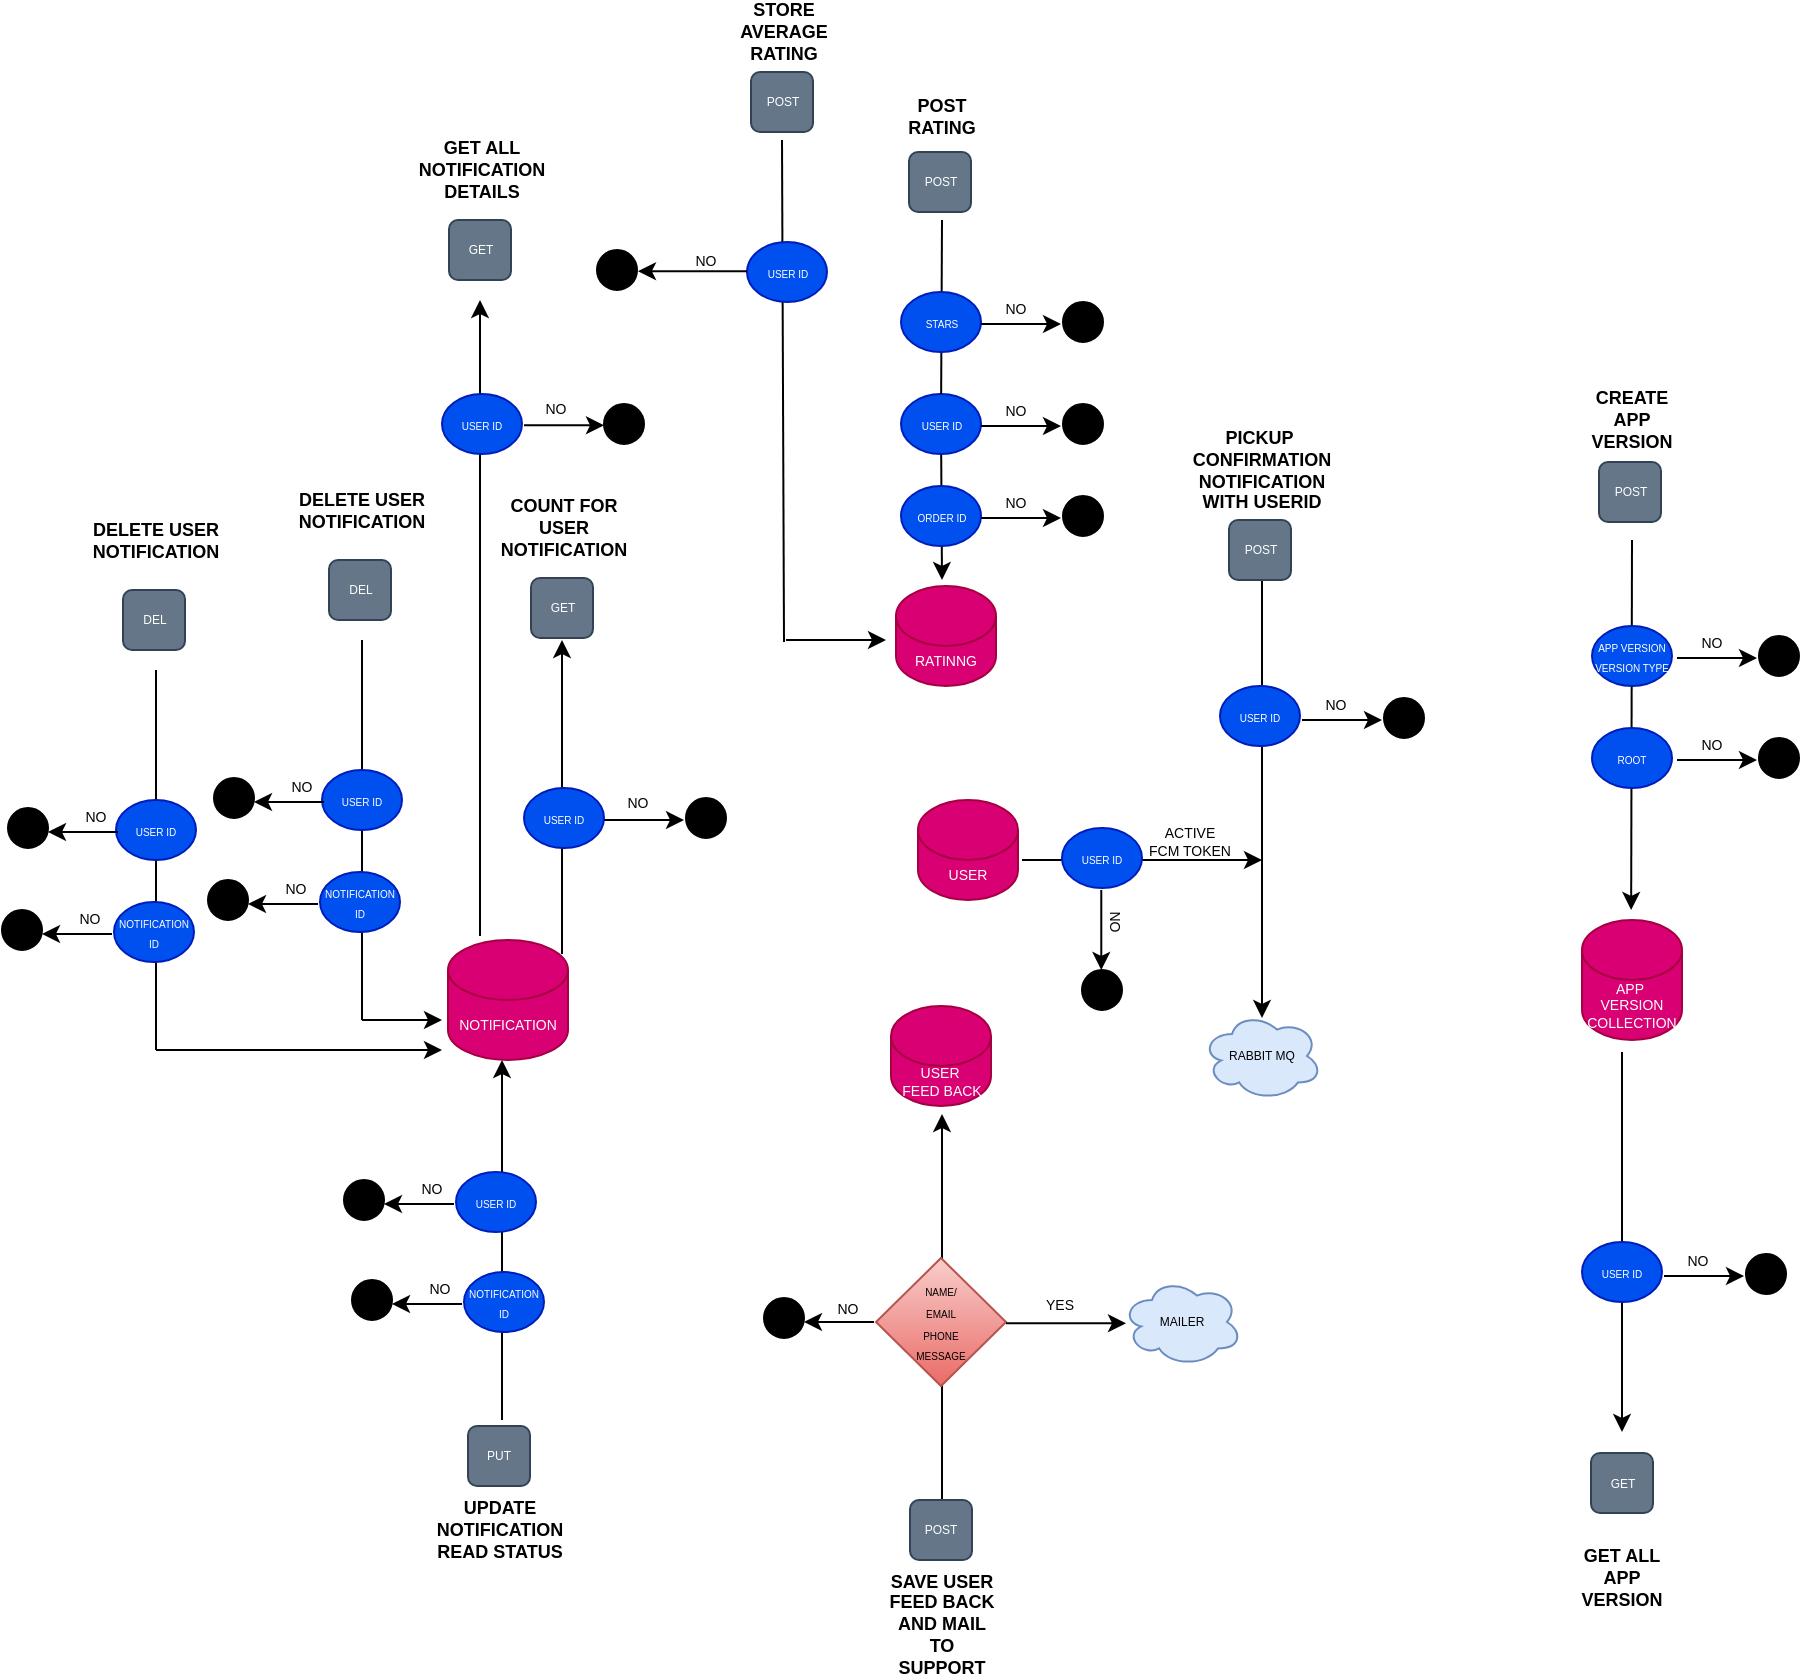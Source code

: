 <mxfile version="20.5.1" type="github">
  <diagram id="AnSbP7lbTi8cwMc7m_we" name="Page-1">
    <mxGraphModel dx="983" dy="683" grid="1" gridSize="10" guides="1" tooltips="1" connect="1" arrows="1" fold="1" page="1" pageScale="1" pageWidth="200000" pageHeight="200000" math="0" shadow="0">
      <root>
        <mxCell id="0" />
        <mxCell id="1" parent="0" />
        <mxCell id="15AYqAVxinwd7Ld809hT-38" value="" style="endArrow=none;html=1;rounded=0;fontFamily=Helvetica;fontSize=9;fontColor=#000000;" edge="1" parent="1">
          <mxGeometry width="50" height="50" relative="1" as="geometry">
            <mxPoint x="7390" y="18760" as="sourcePoint" />
            <mxPoint x="7390" y="18570" as="targetPoint" />
          </mxGeometry>
        </mxCell>
        <mxCell id="15AYqAVxinwd7Ld809hT-2" value="" style="endArrow=classic;html=1;rounded=0;fontSize=8;entryX=0.85;entryY=0;entryDx=0;entryDy=0;entryPerimeter=0;" edge="1" parent="1">
          <mxGeometry width="50" height="50" relative="1" as="geometry">
            <mxPoint x="7840" y="18540" as="sourcePoint" />
            <mxPoint x="7840" y="18759" as="targetPoint" />
          </mxGeometry>
        </mxCell>
        <mxCell id="15AYqAVxinwd7Ld809hT-3" value="&lt;font style=&quot;font-size: 5px;&quot;&gt;USER ID&lt;/font&gt;" style="ellipse;whiteSpace=wrap;html=1;fontSize=8;fillColor=#0050ef;fontColor=#ffffff;strokeColor=#001DBC;" vertex="1" parent="1">
          <mxGeometry x="7819" y="18593" width="40" height="30" as="geometry" />
        </mxCell>
        <mxCell id="15AYqAVxinwd7Ld809hT-4" value="" style="endArrow=classic;html=1;rounded=0;fontSize=5;" edge="1" parent="1">
          <mxGeometry width="50" height="50" relative="1" as="geometry">
            <mxPoint x="7860" y="18610" as="sourcePoint" />
            <mxPoint x="7900" y="18610" as="targetPoint" />
          </mxGeometry>
        </mxCell>
        <mxCell id="15AYqAVxinwd7Ld809hT-5" value="" style="ellipse;whiteSpace=wrap;html=1;aspect=fixed;fontSize=5;fillColor=#000000;" vertex="1" parent="1">
          <mxGeometry x="7901" y="18599" width="20" height="20" as="geometry" />
        </mxCell>
        <mxCell id="15AYqAVxinwd7Ld809hT-6" value="&lt;font style=&quot;font-size: 7px;&quot;&gt;NO&lt;/font&gt;" style="text;html=1;strokeColor=none;fillColor=none;align=center;verticalAlign=middle;whiteSpace=wrap;rounded=0;fontSize=5;" vertex="1" parent="1">
          <mxGeometry x="7847" y="18588" width="60" height="30" as="geometry" />
        </mxCell>
        <mxCell id="15AYqAVxinwd7Ld809hT-7" value="USER" style="shape=cylinder3;whiteSpace=wrap;html=1;boundedLbl=1;backgroundOutline=1;size=15;fontSize=7;fillColor=#d80073;fontColor=#ffffff;strokeColor=#A50040;" vertex="1" parent="1">
          <mxGeometry x="7668" y="18650" width="50" height="50" as="geometry" />
        </mxCell>
        <mxCell id="15AYqAVxinwd7Ld809hT-8" value="" style="endArrow=classic;html=1;rounded=0;fontSize=7;" edge="1" parent="1">
          <mxGeometry width="50" height="50" relative="1" as="geometry">
            <mxPoint x="7720" y="18680" as="sourcePoint" />
            <mxPoint x="7840" y="18680" as="targetPoint" />
          </mxGeometry>
        </mxCell>
        <mxCell id="15AYqAVxinwd7Ld809hT-9" value="" style="ellipse;whiteSpace=wrap;html=1;aspect=fixed;fontSize=5;fillColor=#000000;" vertex="1" parent="1">
          <mxGeometry x="7750" y="18735" width="20" height="20" as="geometry" />
        </mxCell>
        <mxCell id="15AYqAVxinwd7Ld809hT-11" value="&lt;font style=&quot;font-size: 5px;&quot;&gt;USER ID&lt;/font&gt;" style="ellipse;whiteSpace=wrap;html=1;fontSize=8;fillColor=#0050ef;fontColor=#ffffff;strokeColor=#001DBC;" vertex="1" parent="1">
          <mxGeometry x="7740" y="18664" width="40" height="30" as="geometry" />
        </mxCell>
        <mxCell id="15AYqAVxinwd7Ld809hT-12" value="" style="endArrow=classic;html=1;rounded=0;fontSize=7;" edge="1" parent="1">
          <mxGeometry width="50" height="50" relative="1" as="geometry">
            <mxPoint x="7759.64" y="18695" as="sourcePoint" />
            <mxPoint x="7759.64" y="18735" as="targetPoint" />
          </mxGeometry>
        </mxCell>
        <mxCell id="15AYqAVxinwd7Ld809hT-13" value="&lt;font style=&quot;font-size: 7px;&quot;&gt;ACTIVE&lt;br&gt;FCM TOKEN&lt;br&gt;&lt;/font&gt;" style="text;html=1;strokeColor=none;fillColor=none;align=center;verticalAlign=middle;whiteSpace=wrap;rounded=0;fontSize=5;" vertex="1" parent="1">
          <mxGeometry x="7774" y="18656" width="60" height="30" as="geometry" />
        </mxCell>
        <mxCell id="15AYqAVxinwd7Ld809hT-14" value="&lt;font style=&quot;font-size: 7px;&quot;&gt;NO&lt;/font&gt;" style="text;html=1;strokeColor=none;fillColor=none;align=center;verticalAlign=middle;whiteSpace=wrap;rounded=0;fontSize=5;rotation=90;" vertex="1" parent="1">
          <mxGeometry x="7736" y="18696" width="60" height="30" as="geometry" />
        </mxCell>
        <mxCell id="15AYqAVxinwd7Ld809hT-15" value="&lt;font style=&quot;font-size: 6px;&quot;&gt;RABBIT MQ&lt;/font&gt;" style="ellipse;shape=cloud;whiteSpace=wrap;html=1;fontSize=7;fillColor=#dae8fc;strokeColor=#6c8ebf;" vertex="1" parent="1">
          <mxGeometry x="7810" y="18756" width="60" height="44" as="geometry" />
        </mxCell>
        <mxCell id="15AYqAVxinwd7Ld809hT-16" value="POST" style="rounded=1;whiteSpace=wrap;html=1;fontSize=6;fillColor=#647687;fontColor=#ffffff;strokeColor=#314354;" vertex="1" parent="1">
          <mxGeometry x="7823.5" y="18510" width="31" height="30" as="geometry" />
        </mxCell>
        <mxCell id="15AYqAVxinwd7Ld809hT-18" value="&lt;b style=&quot;font-size: 9px;&quot;&gt;&lt;font style=&quot;font-size: 9px;&quot; face=&quot;Helvetica&quot;&gt;PICKUP&amp;nbsp; CONFIRMATION&lt;br&gt;NOTIFICATION&lt;br&gt;WITH USERID&lt;br&gt;&lt;/font&gt;&lt;/b&gt;" style="text;html=1;strokeColor=none;fillColor=none;align=center;verticalAlign=middle;whiteSpace=wrap;rounded=0;labelBackgroundColor=none;fontFamily=Times New Roman;fontSize=8;fontColor=#000000;" vertex="1" parent="1">
          <mxGeometry x="7810" y="18470" width="60" height="30" as="geometry" />
        </mxCell>
        <mxCell id="15AYqAVxinwd7Ld809hT-19" value="NOTIFICATION" style="shape=cylinder3;whiteSpace=wrap;html=1;boundedLbl=1;backgroundOutline=1;size=15;fontSize=7;fillColor=#d80073;fontColor=#ffffff;strokeColor=#A50040;" vertex="1" parent="1">
          <mxGeometry x="7433" y="18720" width="60" height="60" as="geometry" />
        </mxCell>
        <mxCell id="15AYqAVxinwd7Ld809hT-20" value="" style="endArrow=classic;html=1;rounded=0;fontFamily=Helvetica;fontSize=9;fontColor=#000000;" edge="1" parent="1">
          <mxGeometry width="50" height="50" relative="1" as="geometry">
            <mxPoint x="7490" y="18727" as="sourcePoint" />
            <mxPoint x="7490" y="18570" as="targetPoint" />
          </mxGeometry>
        </mxCell>
        <mxCell id="15AYqAVxinwd7Ld809hT-21" value="&lt;font style=&quot;font-size: 5px;&quot;&gt;USER ID&lt;/font&gt;" style="ellipse;whiteSpace=wrap;html=1;fontSize=8;fillColor=#0050ef;fontColor=#ffffff;strokeColor=#001DBC;" vertex="1" parent="1">
          <mxGeometry x="7471" y="18644" width="40" height="30" as="geometry" />
        </mxCell>
        <mxCell id="15AYqAVxinwd7Ld809hT-22" value="" style="endArrow=classic;html=1;rounded=0;fontSize=5;" edge="1" parent="1">
          <mxGeometry width="50" height="50" relative="1" as="geometry">
            <mxPoint x="7511" y="18660" as="sourcePoint" />
            <mxPoint x="7551" y="18660" as="targetPoint" />
          </mxGeometry>
        </mxCell>
        <mxCell id="15AYqAVxinwd7Ld809hT-23" value="" style="ellipse;whiteSpace=wrap;html=1;aspect=fixed;fontSize=5;fillColor=#000000;" vertex="1" parent="1">
          <mxGeometry x="7552" y="18649" width="20" height="20" as="geometry" />
        </mxCell>
        <mxCell id="15AYqAVxinwd7Ld809hT-24" value="&lt;font style=&quot;font-size: 7px;&quot;&gt;NO&lt;/font&gt;" style="text;html=1;strokeColor=none;fillColor=none;align=center;verticalAlign=middle;whiteSpace=wrap;rounded=0;fontSize=5;" vertex="1" parent="1">
          <mxGeometry x="7498" y="18637" width="60" height="30" as="geometry" />
        </mxCell>
        <mxCell id="15AYqAVxinwd7Ld809hT-25" value="GET" style="rounded=1;whiteSpace=wrap;html=1;fontSize=6;fillColor=#647687;fontColor=#ffffff;strokeColor=#314354;" vertex="1" parent="1">
          <mxGeometry x="7474.5" y="18539" width="31" height="30" as="geometry" />
        </mxCell>
        <mxCell id="15AYqAVxinwd7Ld809hT-26" value="&lt;b style=&quot;font-size: 9px;&quot;&gt;&lt;font style=&quot;font-size: 9px;&quot; face=&quot;Helvetica&quot;&gt;COUNT FOR USER NOTIFICATION&lt;br&gt;&lt;/font&gt;&lt;/b&gt;" style="text;html=1;strokeColor=none;fillColor=none;align=center;verticalAlign=middle;whiteSpace=wrap;rounded=0;labelBackgroundColor=none;fontFamily=Times New Roman;fontSize=8;fontColor=#000000;" vertex="1" parent="1">
          <mxGeometry x="7461" y="18499" width="60" height="30" as="geometry" />
        </mxCell>
        <mxCell id="15AYqAVxinwd7Ld809hT-29" value="&lt;font style=&quot;font-size: 5px;&quot;&gt;USER ID&lt;/font&gt;" style="ellipse;whiteSpace=wrap;html=1;fontSize=8;fillColor=#0050ef;fontColor=#ffffff;strokeColor=#001DBC;" vertex="1" parent="1">
          <mxGeometry x="7370" y="18635" width="40" height="30" as="geometry" />
        </mxCell>
        <mxCell id="15AYqAVxinwd7Ld809hT-31" value="" style="ellipse;whiteSpace=wrap;html=1;aspect=fixed;fontSize=5;fillColor=#000000;" vertex="1" parent="1">
          <mxGeometry x="7316" y="18639" width="20" height="20" as="geometry" />
        </mxCell>
        <mxCell id="15AYqAVxinwd7Ld809hT-32" value="&lt;font style=&quot;font-size: 7px;&quot;&gt;NO&lt;/font&gt;" style="text;html=1;strokeColor=none;fillColor=none;align=center;verticalAlign=middle;whiteSpace=wrap;rounded=0;fontSize=5;" vertex="1" parent="1">
          <mxGeometry x="7330" y="18629" width="60" height="30" as="geometry" />
        </mxCell>
        <mxCell id="15AYqAVxinwd7Ld809hT-33" value="DEL" style="rounded=1;whiteSpace=wrap;html=1;fontSize=6;fillColor=#647687;fontColor=#ffffff;strokeColor=#314354;" vertex="1" parent="1">
          <mxGeometry x="7373.5" y="18530" width="31" height="30" as="geometry" />
        </mxCell>
        <mxCell id="15AYqAVxinwd7Ld809hT-34" value="&lt;b style=&quot;font-size: 9px;&quot;&gt;&lt;font style=&quot;font-size: 9px;&quot; face=&quot;Helvetica&quot;&gt;DELETE USER NOTIFICATION&lt;br&gt;&lt;/font&gt;&lt;/b&gt;" style="text;html=1;strokeColor=none;fillColor=none;align=center;verticalAlign=middle;whiteSpace=wrap;rounded=0;labelBackgroundColor=none;fontFamily=Times New Roman;fontSize=8;fontColor=#000000;" vertex="1" parent="1">
          <mxGeometry x="7360" y="18490" width="60" height="30" as="geometry" />
        </mxCell>
        <mxCell id="15AYqAVxinwd7Ld809hT-36" value="" style="endArrow=classic;html=1;rounded=0;fontFamily=Helvetica;fontSize=9;fontColor=#000000;" edge="1" parent="1">
          <mxGeometry width="50" height="50" relative="1" as="geometry">
            <mxPoint x="7390" y="18760" as="sourcePoint" />
            <mxPoint x="7430" y="18760" as="targetPoint" />
          </mxGeometry>
        </mxCell>
        <mxCell id="15AYqAVxinwd7Ld809hT-37" value="" style="endArrow=classic;html=1;rounded=0;fontFamily=Helvetica;fontSize=9;fontColor=#000000;" edge="1" parent="1">
          <mxGeometry width="50" height="50" relative="1" as="geometry">
            <mxPoint x="7371" y="18651" as="sourcePoint" />
            <mxPoint x="7336" y="18651" as="targetPoint" />
          </mxGeometry>
        </mxCell>
        <mxCell id="15AYqAVxinwd7Ld809hT-39" value="&lt;font style=&quot;font-size: 5px;&quot;&gt;NOTIFICATION ID&lt;/font&gt;" style="ellipse;whiteSpace=wrap;html=1;fontSize=8;fillColor=#0050ef;fontColor=#ffffff;strokeColor=#001DBC;" vertex="1" parent="1">
          <mxGeometry x="7369" y="18686" width="40" height="30" as="geometry" />
        </mxCell>
        <mxCell id="15AYqAVxinwd7Ld809hT-40" value="" style="ellipse;whiteSpace=wrap;html=1;aspect=fixed;fontSize=5;fillColor=#000000;" vertex="1" parent="1">
          <mxGeometry x="7313" y="18690" width="20" height="20" as="geometry" />
        </mxCell>
        <mxCell id="15AYqAVxinwd7Ld809hT-41" value="&lt;font style=&quot;font-size: 7px;&quot;&gt;NO&lt;/font&gt;" style="text;html=1;strokeColor=none;fillColor=none;align=center;verticalAlign=middle;whiteSpace=wrap;rounded=0;fontSize=5;" vertex="1" parent="1">
          <mxGeometry x="7327" y="18680" width="60" height="30" as="geometry" />
        </mxCell>
        <mxCell id="15AYqAVxinwd7Ld809hT-42" value="" style="endArrow=classic;html=1;rounded=0;fontFamily=Helvetica;fontSize=9;fontColor=#000000;" edge="1" parent="1">
          <mxGeometry width="50" height="50" relative="1" as="geometry">
            <mxPoint x="7368" y="18702" as="sourcePoint" />
            <mxPoint x="7333" y="18702" as="targetPoint" />
          </mxGeometry>
        </mxCell>
        <mxCell id="15AYqAVxinwd7Ld809hT-43" value="" style="endArrow=classic;html=1;rounded=0;fontFamily=Helvetica;fontSize=9;fontColor=#000000;" edge="1" parent="1">
          <mxGeometry width="50" height="50" relative="1" as="geometry">
            <mxPoint x="7449" y="18718" as="sourcePoint" />
            <mxPoint x="7449" y="18400" as="targetPoint" />
          </mxGeometry>
        </mxCell>
        <mxCell id="15AYqAVxinwd7Ld809hT-44" value="&lt;font style=&quot;font-size: 5px;&quot;&gt;USER ID&lt;/font&gt;" style="ellipse;whiteSpace=wrap;html=1;fontSize=8;fillColor=#0050ef;fontColor=#ffffff;strokeColor=#001DBC;" vertex="1" parent="1">
          <mxGeometry x="7430" y="18447" width="40" height="30" as="geometry" />
        </mxCell>
        <mxCell id="15AYqAVxinwd7Ld809hT-45" value="" style="endArrow=classic;html=1;rounded=0;fontSize=5;" edge="1" parent="1">
          <mxGeometry width="50" height="50" relative="1" as="geometry">
            <mxPoint x="7471" y="18462.64" as="sourcePoint" />
            <mxPoint x="7511" y="18462.64" as="targetPoint" />
          </mxGeometry>
        </mxCell>
        <mxCell id="15AYqAVxinwd7Ld809hT-46" value="" style="ellipse;whiteSpace=wrap;html=1;aspect=fixed;fontSize=5;fillColor=#000000;" vertex="1" parent="1">
          <mxGeometry x="7511" y="18452" width="20" height="20" as="geometry" />
        </mxCell>
        <mxCell id="15AYqAVxinwd7Ld809hT-47" value="&lt;font style=&quot;font-size: 7px;&quot;&gt;NO&lt;/font&gt;" style="text;html=1;strokeColor=none;fillColor=none;align=center;verticalAlign=middle;whiteSpace=wrap;rounded=0;fontSize=5;" vertex="1" parent="1">
          <mxGeometry x="7457" y="18440" width="60" height="30" as="geometry" />
        </mxCell>
        <mxCell id="15AYqAVxinwd7Ld809hT-48" value="GET" style="rounded=1;whiteSpace=wrap;html=1;fontSize=6;fillColor=#647687;fontColor=#ffffff;strokeColor=#314354;" vertex="1" parent="1">
          <mxGeometry x="7433.5" y="18360" width="31" height="30" as="geometry" />
        </mxCell>
        <mxCell id="15AYqAVxinwd7Ld809hT-49" value="&lt;b style=&quot;font-size: 9px;&quot;&gt;&lt;font style=&quot;font-size: 9px;&quot; face=&quot;Helvetica&quot;&gt;GET ALL NOTIFICATION DETAILS&lt;br&gt;&lt;/font&gt;&lt;/b&gt;" style="text;html=1;strokeColor=none;fillColor=none;align=center;verticalAlign=middle;whiteSpace=wrap;rounded=0;labelBackgroundColor=none;fontFamily=Times New Roman;fontSize=8;fontColor=#000000;" vertex="1" parent="1">
          <mxGeometry x="7420" y="18320" width="60" height="30" as="geometry" />
        </mxCell>
        <mxCell id="15AYqAVxinwd7Ld809hT-51" value="" style="endArrow=none;html=1;rounded=0;fontFamily=Helvetica;fontSize=9;fontColor=#000000;" edge="1" parent="1">
          <mxGeometry width="50" height="50" relative="1" as="geometry">
            <mxPoint x="7287" y="18775" as="sourcePoint" />
            <mxPoint x="7287" y="18585" as="targetPoint" />
          </mxGeometry>
        </mxCell>
        <mxCell id="15AYqAVxinwd7Ld809hT-52" value="&lt;font style=&quot;font-size: 5px;&quot;&gt;USER ID&lt;/font&gt;" style="ellipse;whiteSpace=wrap;html=1;fontSize=8;fillColor=#0050ef;fontColor=#ffffff;strokeColor=#001DBC;" vertex="1" parent="1">
          <mxGeometry x="7267" y="18650" width="40" height="30" as="geometry" />
        </mxCell>
        <mxCell id="15AYqAVxinwd7Ld809hT-53" value="" style="ellipse;whiteSpace=wrap;html=1;aspect=fixed;fontSize=5;fillColor=#000000;" vertex="1" parent="1">
          <mxGeometry x="7213" y="18654" width="20" height="20" as="geometry" />
        </mxCell>
        <mxCell id="15AYqAVxinwd7Ld809hT-54" value="&lt;font style=&quot;font-size: 7px;&quot;&gt;NO&lt;/font&gt;" style="text;html=1;strokeColor=none;fillColor=none;align=center;verticalAlign=middle;whiteSpace=wrap;rounded=0;fontSize=5;" vertex="1" parent="1">
          <mxGeometry x="7227" y="18644" width="60" height="30" as="geometry" />
        </mxCell>
        <mxCell id="15AYqAVxinwd7Ld809hT-55" value="DEL" style="rounded=1;whiteSpace=wrap;html=1;fontSize=6;fillColor=#647687;fontColor=#ffffff;strokeColor=#314354;" vertex="1" parent="1">
          <mxGeometry x="7270.5" y="18545" width="31" height="30" as="geometry" />
        </mxCell>
        <mxCell id="15AYqAVxinwd7Ld809hT-56" value="&lt;b style=&quot;font-size: 9px;&quot;&gt;&lt;font style=&quot;font-size: 9px;&quot; face=&quot;Helvetica&quot;&gt;DELETE USER NOTIFICATION&lt;br&gt;&lt;/font&gt;&lt;/b&gt;" style="text;html=1;strokeColor=none;fillColor=none;align=center;verticalAlign=middle;whiteSpace=wrap;rounded=0;labelBackgroundColor=none;fontFamily=Times New Roman;fontSize=8;fontColor=#000000;" vertex="1" parent="1">
          <mxGeometry x="7257" y="18505" width="60" height="30" as="geometry" />
        </mxCell>
        <mxCell id="15AYqAVxinwd7Ld809hT-57" value="" style="endArrow=classic;html=1;rounded=0;fontFamily=Helvetica;fontSize=9;fontColor=#000000;" edge="1" parent="1">
          <mxGeometry width="50" height="50" relative="1" as="geometry">
            <mxPoint x="7287" y="18775" as="sourcePoint" />
            <mxPoint x="7430" y="18775" as="targetPoint" />
          </mxGeometry>
        </mxCell>
        <mxCell id="15AYqAVxinwd7Ld809hT-58" value="" style="endArrow=classic;html=1;rounded=0;fontFamily=Helvetica;fontSize=9;fontColor=#000000;" edge="1" parent="1">
          <mxGeometry width="50" height="50" relative="1" as="geometry">
            <mxPoint x="7268" y="18666" as="sourcePoint" />
            <mxPoint x="7233" y="18666" as="targetPoint" />
          </mxGeometry>
        </mxCell>
        <mxCell id="15AYqAVxinwd7Ld809hT-59" value="&lt;font style=&quot;font-size: 5px;&quot;&gt;NOTIFICATION ID&lt;/font&gt;" style="ellipse;whiteSpace=wrap;html=1;fontSize=8;fillColor=#0050ef;fontColor=#ffffff;strokeColor=#001DBC;" vertex="1" parent="1">
          <mxGeometry x="7266" y="18701" width="40" height="30" as="geometry" />
        </mxCell>
        <mxCell id="15AYqAVxinwd7Ld809hT-60" value="" style="ellipse;whiteSpace=wrap;html=1;aspect=fixed;fontSize=5;fillColor=#000000;" vertex="1" parent="1">
          <mxGeometry x="7210" y="18705" width="20" height="20" as="geometry" />
        </mxCell>
        <mxCell id="15AYqAVxinwd7Ld809hT-61" value="&lt;font style=&quot;font-size: 7px;&quot;&gt;NO&lt;/font&gt;" style="text;html=1;strokeColor=none;fillColor=none;align=center;verticalAlign=middle;whiteSpace=wrap;rounded=0;fontSize=5;" vertex="1" parent="1">
          <mxGeometry x="7224" y="18695" width="60" height="30" as="geometry" />
        </mxCell>
        <mxCell id="15AYqAVxinwd7Ld809hT-62" value="" style="endArrow=classic;html=1;rounded=0;fontFamily=Helvetica;fontSize=9;fontColor=#000000;" edge="1" parent="1">
          <mxGeometry width="50" height="50" relative="1" as="geometry">
            <mxPoint x="7265.0" y="18717" as="sourcePoint" />
            <mxPoint x="7230.0" y="18717" as="targetPoint" />
          </mxGeometry>
        </mxCell>
        <mxCell id="15AYqAVxinwd7Ld809hT-63" value="" style="endArrow=classic;html=1;rounded=0;fontFamily=Helvetica;fontSize=9;fontColor=#000000;" edge="1" parent="1">
          <mxGeometry width="50" height="50" relative="1" as="geometry">
            <mxPoint x="7460" y="18960" as="sourcePoint" />
            <mxPoint x="7460" y="18780" as="targetPoint" />
          </mxGeometry>
        </mxCell>
        <mxCell id="15AYqAVxinwd7Ld809hT-64" value="PUT" style="rounded=1;whiteSpace=wrap;html=1;fontSize=6;fillColor=#647687;fontColor=#ffffff;strokeColor=#314354;" vertex="1" parent="1">
          <mxGeometry x="7443" y="18963" width="31" height="30" as="geometry" />
        </mxCell>
        <mxCell id="15AYqAVxinwd7Ld809hT-65" value="&lt;b style=&quot;font-size: 9px;&quot;&gt;&lt;font style=&quot;font-size: 9px;&quot; face=&quot;Helvetica&quot;&gt;UPDATE NOTIFICATION READ STATUS&lt;br&gt;&lt;/font&gt;&lt;/b&gt;" style="text;html=1;strokeColor=none;fillColor=none;align=center;verticalAlign=middle;whiteSpace=wrap;rounded=0;labelBackgroundColor=none;fontFamily=Times New Roman;fontSize=8;fontColor=#000000;" vertex="1" parent="1">
          <mxGeometry x="7428.5" y="19000" width="60" height="30" as="geometry" />
        </mxCell>
        <mxCell id="15AYqAVxinwd7Ld809hT-67" value="&lt;font style=&quot;font-size: 5px;&quot;&gt;NOTIFICATION ID&lt;/font&gt;" style="ellipse;whiteSpace=wrap;html=1;fontSize=8;fillColor=#0050ef;fontColor=#ffffff;strokeColor=#001DBC;" vertex="1" parent="1">
          <mxGeometry x="7441" y="18886" width="40" height="30" as="geometry" />
        </mxCell>
        <mxCell id="15AYqAVxinwd7Ld809hT-68" value="" style="ellipse;whiteSpace=wrap;html=1;aspect=fixed;fontSize=5;fillColor=#000000;" vertex="1" parent="1">
          <mxGeometry x="7385" y="18890" width="20" height="20" as="geometry" />
        </mxCell>
        <mxCell id="15AYqAVxinwd7Ld809hT-69" value="&lt;font style=&quot;font-size: 7px;&quot;&gt;NO&lt;/font&gt;" style="text;html=1;strokeColor=none;fillColor=none;align=center;verticalAlign=middle;whiteSpace=wrap;rounded=0;fontSize=5;" vertex="1" parent="1">
          <mxGeometry x="7399" y="18880" width="60" height="30" as="geometry" />
        </mxCell>
        <mxCell id="15AYqAVxinwd7Ld809hT-70" value="" style="endArrow=classic;html=1;rounded=0;fontFamily=Helvetica;fontSize=9;fontColor=#000000;" edge="1" parent="1">
          <mxGeometry width="50" height="50" relative="1" as="geometry">
            <mxPoint x="7440.0" y="18902" as="sourcePoint" />
            <mxPoint x="7405.0" y="18902" as="targetPoint" />
          </mxGeometry>
        </mxCell>
        <mxCell id="15AYqAVxinwd7Ld809hT-71" value="&lt;font style=&quot;font-size: 5px;&quot;&gt;USER ID&lt;/font&gt;" style="ellipse;whiteSpace=wrap;html=1;fontSize=8;fillColor=#0050ef;fontColor=#ffffff;strokeColor=#001DBC;" vertex="1" parent="1">
          <mxGeometry x="7437" y="18836" width="40" height="30" as="geometry" />
        </mxCell>
        <mxCell id="15AYqAVxinwd7Ld809hT-72" value="" style="ellipse;whiteSpace=wrap;html=1;aspect=fixed;fontSize=5;fillColor=#000000;" vertex="1" parent="1">
          <mxGeometry x="7381" y="18840" width="20" height="20" as="geometry" />
        </mxCell>
        <mxCell id="15AYqAVxinwd7Ld809hT-73" value="&lt;font style=&quot;font-size: 7px;&quot;&gt;NO&lt;/font&gt;" style="text;html=1;strokeColor=none;fillColor=none;align=center;verticalAlign=middle;whiteSpace=wrap;rounded=0;fontSize=5;" vertex="1" parent="1">
          <mxGeometry x="7395" y="18830" width="60" height="30" as="geometry" />
        </mxCell>
        <mxCell id="15AYqAVxinwd7Ld809hT-74" value="" style="endArrow=classic;html=1;rounded=0;fontFamily=Helvetica;fontSize=9;fontColor=#000000;" edge="1" parent="1">
          <mxGeometry width="50" height="50" relative="1" as="geometry">
            <mxPoint x="7436.0" y="18852" as="sourcePoint" />
            <mxPoint x="7401.0" y="18852" as="targetPoint" />
          </mxGeometry>
        </mxCell>
        <mxCell id="15AYqAVxinwd7Ld809hT-75" value="" style="endArrow=classic;html=1;rounded=0;fontFamily=Helvetica;fontSize=9;fontColor=#000000;" edge="1" parent="1">
          <mxGeometry width="50" height="50" relative="1" as="geometry">
            <mxPoint x="7680" y="19000" as="sourcePoint" />
            <mxPoint x="7680" y="18807" as="targetPoint" />
          </mxGeometry>
        </mxCell>
        <mxCell id="15AYqAVxinwd7Ld809hT-78" value="&lt;font style=&quot;font-size: 5px;&quot;&gt;NAME/&lt;br&gt;EMAIL&lt;br&gt;PHONE&lt;br&gt;MESSAGE&lt;br&gt;&lt;/font&gt;" style="rhombus;whiteSpace=wrap;html=1;labelBackgroundColor=none;fontFamily=Helvetica;fontSize=9;fillColor=#f8cecc;gradientColor=#ea6b66;strokeColor=#b85450;" vertex="1" parent="1">
          <mxGeometry x="7647" y="18879" width="65" height="64" as="geometry" />
        </mxCell>
        <mxCell id="15AYqAVxinwd7Ld809hT-80" value="" style="endArrow=classic;html=1;rounded=0;fontFamily=Helvetica;fontSize=5;fontColor=#000000;" edge="1" parent="1">
          <mxGeometry width="50" height="50" relative="1" as="geometry">
            <mxPoint x="7712" y="18911.64" as="sourcePoint" />
            <mxPoint x="7772" y="18911.64" as="targetPoint" />
          </mxGeometry>
        </mxCell>
        <mxCell id="15AYqAVxinwd7Ld809hT-83" value="&lt;font style=&quot;font-size: 6px;&quot;&gt;MAILER&lt;/font&gt;" style="ellipse;shape=cloud;whiteSpace=wrap;html=1;fontSize=7;fillColor=#dae8fc;strokeColor=#6c8ebf;" vertex="1" parent="1">
          <mxGeometry x="7770" y="18889" width="60" height="44" as="geometry" />
        </mxCell>
        <mxCell id="15AYqAVxinwd7Ld809hT-86" value="" style="ellipse;whiteSpace=wrap;html=1;aspect=fixed;fontSize=5;fillColor=#000000;" vertex="1" parent="1">
          <mxGeometry x="7591" y="18899" width="20" height="20" as="geometry" />
        </mxCell>
        <mxCell id="15AYqAVxinwd7Ld809hT-87" value="&lt;font style=&quot;font-size: 7px;&quot;&gt;NO&lt;/font&gt;" style="text;html=1;strokeColor=none;fillColor=none;align=center;verticalAlign=middle;whiteSpace=wrap;rounded=0;fontSize=5;" vertex="1" parent="1">
          <mxGeometry x="7603" y="18890" width="60" height="30" as="geometry" />
        </mxCell>
        <mxCell id="15AYqAVxinwd7Ld809hT-88" value="" style="endArrow=classic;html=1;rounded=0;fontFamily=Helvetica;fontSize=9;fontColor=#000000;" edge="1" parent="1">
          <mxGeometry width="50" height="50" relative="1" as="geometry">
            <mxPoint x="7646.0" y="18911" as="sourcePoint" />
            <mxPoint x="7611.0" y="18911" as="targetPoint" />
          </mxGeometry>
        </mxCell>
        <mxCell id="15AYqAVxinwd7Ld809hT-89" value="&lt;font style=&quot;font-size: 7px;&quot;&gt;YES&lt;/font&gt;" style="text;html=1;strokeColor=none;fillColor=none;align=center;verticalAlign=middle;whiteSpace=wrap;rounded=0;fontSize=5;" vertex="1" parent="1">
          <mxGeometry x="7709" y="18888" width="60" height="30" as="geometry" />
        </mxCell>
        <mxCell id="15AYqAVxinwd7Ld809hT-92" value="USER&amp;nbsp;&lt;br&gt;FEED BACK" style="shape=cylinder3;whiteSpace=wrap;html=1;boundedLbl=1;backgroundOutline=1;size=15;fontSize=7;fillColor=#d80073;fontColor=#ffffff;strokeColor=#A50040;" vertex="1" parent="1">
          <mxGeometry x="7654.5" y="18753" width="50" height="50" as="geometry" />
        </mxCell>
        <mxCell id="15AYqAVxinwd7Ld809hT-93" value="POST" style="rounded=1;whiteSpace=wrap;html=1;fontSize=6;fillColor=#647687;fontColor=#ffffff;strokeColor=#314354;" vertex="1" parent="1">
          <mxGeometry x="7664" y="19000" width="31" height="30" as="geometry" />
        </mxCell>
        <mxCell id="15AYqAVxinwd7Ld809hT-94" value="&lt;b style=&quot;font-size: 9px;&quot;&gt;&lt;font style=&quot;font-size: 9px;&quot; face=&quot;Helvetica&quot;&gt;SAVE USER FEED BACK AND MAIL TO SUPPORT&lt;br&gt;&lt;/font&gt;&lt;/b&gt;" style="text;html=1;strokeColor=none;fillColor=none;align=center;verticalAlign=middle;whiteSpace=wrap;rounded=0;labelBackgroundColor=none;fontFamily=Times New Roman;fontSize=8;fontColor=#000000;" vertex="1" parent="1">
          <mxGeometry x="7649.5" y="19047" width="60" height="30" as="geometry" />
        </mxCell>
        <mxCell id="15AYqAVxinwd7Ld809hT-95" value="RATINNG" style="shape=cylinder3;whiteSpace=wrap;html=1;boundedLbl=1;backgroundOutline=1;size=15;fontSize=7;fillColor=#d80073;fontColor=#ffffff;strokeColor=#A50040;" vertex="1" parent="1">
          <mxGeometry x="7657" y="18543" width="50" height="50" as="geometry" />
        </mxCell>
        <mxCell id="15AYqAVxinwd7Ld809hT-96" value="" style="endArrow=classic;html=1;rounded=0;fontFamily=Helvetica;fontSize=5;fontColor=#000000;startArrow=none;" edge="1" parent="1" source="15AYqAVxinwd7Ld809hT-97">
          <mxGeometry width="50" height="50" relative="1" as="geometry">
            <mxPoint x="7680" y="18360" as="sourcePoint" />
            <mxPoint x="7680" y="18540" as="targetPoint" />
          </mxGeometry>
        </mxCell>
        <mxCell id="15AYqAVxinwd7Ld809hT-97" value="&lt;font style=&quot;font-size: 5px;&quot;&gt;USER ID&lt;/font&gt;" style="ellipse;whiteSpace=wrap;html=1;fontSize=8;fillColor=#0050ef;fontColor=#ffffff;strokeColor=#001DBC;" vertex="1" parent="1">
          <mxGeometry x="7659.5" y="18447" width="40" height="30" as="geometry" />
        </mxCell>
        <mxCell id="15AYqAVxinwd7Ld809hT-98" value="" style="endArrow=none;html=1;rounded=0;fontFamily=Helvetica;fontSize=5;fontColor=#000000;" edge="1" parent="1" target="15AYqAVxinwd7Ld809hT-97">
          <mxGeometry width="50" height="50" relative="1" as="geometry">
            <mxPoint x="7680" y="18360" as="sourcePoint" />
            <mxPoint x="7680" y="18540" as="targetPoint" />
          </mxGeometry>
        </mxCell>
        <mxCell id="15AYqAVxinwd7Ld809hT-99" value="" style="endArrow=classic;html=1;rounded=0;fontSize=5;" edge="1" parent="1">
          <mxGeometry width="50" height="50" relative="1" as="geometry">
            <mxPoint x="7699.5" y="18463" as="sourcePoint" />
            <mxPoint x="7739.5" y="18463" as="targetPoint" />
          </mxGeometry>
        </mxCell>
        <mxCell id="15AYqAVxinwd7Ld809hT-100" value="" style="ellipse;whiteSpace=wrap;html=1;aspect=fixed;fontSize=5;fillColor=#000000;" vertex="1" parent="1">
          <mxGeometry x="7740.5" y="18452" width="20" height="20" as="geometry" />
        </mxCell>
        <mxCell id="15AYqAVxinwd7Ld809hT-101" value="&lt;font style=&quot;font-size: 7px;&quot;&gt;NO&lt;/font&gt;" style="text;html=1;strokeColor=none;fillColor=none;align=center;verticalAlign=middle;whiteSpace=wrap;rounded=0;fontSize=5;" vertex="1" parent="1">
          <mxGeometry x="7687" y="18441" width="60" height="30" as="geometry" />
        </mxCell>
        <mxCell id="15AYqAVxinwd7Ld809hT-104" value="&lt;span style=&quot;font-size: 5px;&quot;&gt;STARS&lt;/span&gt;" style="ellipse;whiteSpace=wrap;html=1;fontSize=8;fillColor=#0050ef;fontColor=#ffffff;strokeColor=#001DBC;" vertex="1" parent="1">
          <mxGeometry x="7659.5" y="18396" width="40" height="30" as="geometry" />
        </mxCell>
        <mxCell id="15AYqAVxinwd7Ld809hT-105" value="" style="endArrow=classic;html=1;rounded=0;fontSize=5;" edge="1" parent="1">
          <mxGeometry width="50" height="50" relative="1" as="geometry">
            <mxPoint x="7699.5" y="18412" as="sourcePoint" />
            <mxPoint x="7739.5" y="18412" as="targetPoint" />
          </mxGeometry>
        </mxCell>
        <mxCell id="15AYqAVxinwd7Ld809hT-106" value="" style="ellipse;whiteSpace=wrap;html=1;aspect=fixed;fontSize=5;fillColor=#000000;" vertex="1" parent="1">
          <mxGeometry x="7740.5" y="18401" width="20" height="20" as="geometry" />
        </mxCell>
        <mxCell id="15AYqAVxinwd7Ld809hT-107" value="&lt;font style=&quot;font-size: 7px;&quot;&gt;NO&lt;/font&gt;" style="text;html=1;strokeColor=none;fillColor=none;align=center;verticalAlign=middle;whiteSpace=wrap;rounded=0;fontSize=5;" vertex="1" parent="1">
          <mxGeometry x="7687" y="18390" width="60" height="30" as="geometry" />
        </mxCell>
        <mxCell id="15AYqAVxinwd7Ld809hT-108" value="&lt;font style=&quot;font-size: 5px;&quot;&gt;ORDER ID&lt;/font&gt;" style="ellipse;whiteSpace=wrap;html=1;fontSize=8;fillColor=#0050ef;fontColor=#ffffff;strokeColor=#001DBC;" vertex="1" parent="1">
          <mxGeometry x="7659.5" y="18493" width="40" height="30" as="geometry" />
        </mxCell>
        <mxCell id="15AYqAVxinwd7Ld809hT-109" value="" style="endArrow=classic;html=1;rounded=0;fontSize=5;" edge="1" parent="1">
          <mxGeometry width="50" height="50" relative="1" as="geometry">
            <mxPoint x="7699.5" y="18509" as="sourcePoint" />
            <mxPoint x="7739.5" y="18509" as="targetPoint" />
          </mxGeometry>
        </mxCell>
        <mxCell id="15AYqAVxinwd7Ld809hT-110" value="" style="ellipse;whiteSpace=wrap;html=1;aspect=fixed;fontSize=5;fillColor=#000000;" vertex="1" parent="1">
          <mxGeometry x="7740.5" y="18498" width="20" height="20" as="geometry" />
        </mxCell>
        <mxCell id="15AYqAVxinwd7Ld809hT-111" value="&lt;font style=&quot;font-size: 7px;&quot;&gt;NO&lt;/font&gt;" style="text;html=1;strokeColor=none;fillColor=none;align=center;verticalAlign=middle;whiteSpace=wrap;rounded=0;fontSize=5;" vertex="1" parent="1">
          <mxGeometry x="7687" y="18487" width="60" height="30" as="geometry" />
        </mxCell>
        <mxCell id="15AYqAVxinwd7Ld809hT-112" value="POST" style="rounded=1;whiteSpace=wrap;html=1;fontSize=6;fillColor=#647687;fontColor=#ffffff;strokeColor=#314354;" vertex="1" parent="1">
          <mxGeometry x="7663.5" y="18326" width="31" height="30" as="geometry" />
        </mxCell>
        <mxCell id="15AYqAVxinwd7Ld809hT-113" value="&lt;b style=&quot;font-size: 9px;&quot;&gt;&lt;font style=&quot;font-size: 9px;&quot; face=&quot;Helvetica&quot;&gt;POST RATING&lt;br&gt;&lt;/font&gt;&lt;/b&gt;" style="text;html=1;strokeColor=none;fillColor=none;align=center;verticalAlign=middle;whiteSpace=wrap;rounded=0;labelBackgroundColor=none;fontFamily=Times New Roman;fontSize=8;fontColor=#000000;" vertex="1" parent="1">
          <mxGeometry x="7650" y="18295" width="60" height="26" as="geometry" />
        </mxCell>
        <mxCell id="15AYqAVxinwd7Ld809hT-114" value="" style="endArrow=classic;html=1;rounded=0;fontFamily=Helvetica;fontSize=5;fontColor=#000000;" edge="1" parent="1">
          <mxGeometry width="50" height="50" relative="1" as="geometry">
            <mxPoint x="7602" y="18570" as="sourcePoint" />
            <mxPoint x="7652" y="18570" as="targetPoint" />
          </mxGeometry>
        </mxCell>
        <mxCell id="15AYqAVxinwd7Ld809hT-115" value="" style="endArrow=none;html=1;rounded=0;fontFamily=Helvetica;fontSize=5;fontColor=#000000;" edge="1" parent="1">
          <mxGeometry width="50" height="50" relative="1" as="geometry">
            <mxPoint x="7601" y="18571" as="sourcePoint" />
            <mxPoint x="7600" y="18320" as="targetPoint" />
          </mxGeometry>
        </mxCell>
        <mxCell id="15AYqAVxinwd7Ld809hT-116" value="&lt;font style=&quot;font-size: 5px;&quot;&gt;USER ID&lt;/font&gt;" style="ellipse;whiteSpace=wrap;html=1;fontSize=8;fillColor=#0050ef;fontColor=#ffffff;strokeColor=#001DBC;" vertex="1" parent="1">
          <mxGeometry x="7582.5" y="18371" width="40" height="30" as="geometry" />
        </mxCell>
        <mxCell id="15AYqAVxinwd7Ld809hT-117" value="" style="endArrow=classic;html=1;rounded=0;fontSize=5;" edge="1" parent="1">
          <mxGeometry width="50" height="50" relative="1" as="geometry">
            <mxPoint x="7582.5" y="18385.58" as="sourcePoint" />
            <mxPoint x="7528" y="18385.58" as="targetPoint" />
          </mxGeometry>
        </mxCell>
        <mxCell id="15AYqAVxinwd7Ld809hT-118" value="" style="ellipse;whiteSpace=wrap;html=1;aspect=fixed;fontSize=5;fillColor=#000000;" vertex="1" parent="1">
          <mxGeometry x="7507.5" y="18375" width="20" height="20" as="geometry" />
        </mxCell>
        <mxCell id="15AYqAVxinwd7Ld809hT-119" value="&lt;font style=&quot;font-size: 7px;&quot;&gt;NO&lt;/font&gt;" style="text;html=1;strokeColor=none;fillColor=none;align=center;verticalAlign=middle;whiteSpace=wrap;rounded=0;fontSize=5;" vertex="1" parent="1">
          <mxGeometry x="7532" y="18366" width="60" height="30" as="geometry" />
        </mxCell>
        <mxCell id="15AYqAVxinwd7Ld809hT-120" value="POST" style="rounded=1;whiteSpace=wrap;html=1;fontSize=6;fillColor=#647687;fontColor=#ffffff;strokeColor=#314354;" vertex="1" parent="1">
          <mxGeometry x="7584.5" y="18286" width="31" height="30" as="geometry" />
        </mxCell>
        <mxCell id="15AYqAVxinwd7Ld809hT-121" value="&lt;b style=&quot;font-size: 9px;&quot;&gt;&lt;font style=&quot;font-size: 9px;&quot; face=&quot;Helvetica&quot;&gt;STORE AVERAGE RATING&lt;br&gt;&lt;/font&gt;&lt;/b&gt;" style="text;html=1;strokeColor=none;fillColor=none;align=center;verticalAlign=middle;whiteSpace=wrap;rounded=0;labelBackgroundColor=none;fontFamily=Times New Roman;fontSize=8;fontColor=#000000;" vertex="1" parent="1">
          <mxGeometry x="7571" y="18253" width="60" height="26" as="geometry" />
        </mxCell>
        <mxCell id="15AYqAVxinwd7Ld809hT-122" value="APP&amp;nbsp;&lt;br&gt;VERSION&lt;br&gt;COLLECTION" style="shape=cylinder3;whiteSpace=wrap;html=1;boundedLbl=1;backgroundOutline=1;size=15;fontSize=7;fillColor=#d80073;fontColor=#ffffff;strokeColor=#A50040;" vertex="1" parent="1">
          <mxGeometry x="8000" y="18710" width="50" height="60" as="geometry" />
        </mxCell>
        <mxCell id="15AYqAVxinwd7Ld809hT-123" value="" style="endArrow=classic;html=1;rounded=0;fontFamily=Helvetica;fontSize=5;fontColor=#000000;" edge="1" parent="1">
          <mxGeometry width="50" height="50" relative="1" as="geometry">
            <mxPoint x="8025" y="18520" as="sourcePoint" />
            <mxPoint x="8024.58" y="18705" as="targetPoint" />
          </mxGeometry>
        </mxCell>
        <mxCell id="15AYqAVxinwd7Ld809hT-124" value="POST" style="rounded=1;whiteSpace=wrap;html=1;fontSize=6;fillColor=#647687;fontColor=#ffffff;strokeColor=#314354;" vertex="1" parent="1">
          <mxGeometry x="8008.5" y="18481" width="31" height="30" as="geometry" />
        </mxCell>
        <mxCell id="15AYqAVxinwd7Ld809hT-125" value="&lt;b style=&quot;font-size: 9px;&quot;&gt;&lt;font style=&quot;font-size: 9px;&quot; face=&quot;Helvetica&quot;&gt;CREATE&lt;br&gt;APP VERSION&lt;br&gt;&lt;/font&gt;&lt;/b&gt;" style="text;html=1;strokeColor=none;fillColor=none;align=center;verticalAlign=middle;whiteSpace=wrap;rounded=0;labelBackgroundColor=none;fontFamily=Times New Roman;fontSize=8;fontColor=#000000;" vertex="1" parent="1">
          <mxGeometry x="7995" y="18445" width="60" height="30" as="geometry" />
        </mxCell>
        <mxCell id="15AYqAVxinwd7Ld809hT-126" value="&lt;span style=&quot;font-size: 5px;&quot;&gt;ROOT&lt;/span&gt;" style="ellipse;whiteSpace=wrap;html=1;fontSize=8;fillColor=#0050ef;fontColor=#ffffff;strokeColor=#001DBC;" vertex="1" parent="1">
          <mxGeometry x="8005" y="18614" width="40" height="30" as="geometry" />
        </mxCell>
        <mxCell id="15AYqAVxinwd7Ld809hT-127" value="" style="endArrow=classic;html=1;rounded=0;fontSize=5;" edge="1" parent="1">
          <mxGeometry width="50" height="50" relative="1" as="geometry">
            <mxPoint x="8047.5" y="18630" as="sourcePoint" />
            <mxPoint x="8087.5" y="18630" as="targetPoint" />
          </mxGeometry>
        </mxCell>
        <mxCell id="15AYqAVxinwd7Ld809hT-128" value="" style="ellipse;whiteSpace=wrap;html=1;aspect=fixed;fontSize=5;fillColor=#000000;" vertex="1" parent="1">
          <mxGeometry x="8088.5" y="18619" width="20" height="20" as="geometry" />
        </mxCell>
        <mxCell id="15AYqAVxinwd7Ld809hT-129" value="&lt;font style=&quot;font-size: 7px;&quot;&gt;NO&lt;/font&gt;" style="text;html=1;strokeColor=none;fillColor=none;align=center;verticalAlign=middle;whiteSpace=wrap;rounded=0;fontSize=5;" vertex="1" parent="1">
          <mxGeometry x="8034.5" y="18608" width="60" height="30" as="geometry" />
        </mxCell>
        <mxCell id="15AYqAVxinwd7Ld809hT-130" value="&lt;span style=&quot;font-size: 5px;&quot;&gt;APP VERSION&lt;br&gt;VERSION TYPE&lt;br&gt;&lt;/span&gt;" style="ellipse;whiteSpace=wrap;html=1;fontSize=8;fillColor=#0050ef;fontColor=#ffffff;strokeColor=#001DBC;" vertex="1" parent="1">
          <mxGeometry x="8005" y="18563" width="40" height="30" as="geometry" />
        </mxCell>
        <mxCell id="15AYqAVxinwd7Ld809hT-131" value="" style="endArrow=classic;html=1;rounded=0;fontSize=5;" edge="1" parent="1">
          <mxGeometry width="50" height="50" relative="1" as="geometry">
            <mxPoint x="8047.5" y="18579" as="sourcePoint" />
            <mxPoint x="8087.5" y="18579" as="targetPoint" />
          </mxGeometry>
        </mxCell>
        <mxCell id="15AYqAVxinwd7Ld809hT-132" value="" style="ellipse;whiteSpace=wrap;html=1;aspect=fixed;fontSize=5;fillColor=#000000;" vertex="1" parent="1">
          <mxGeometry x="8088.5" y="18568" width="20" height="20" as="geometry" />
        </mxCell>
        <mxCell id="15AYqAVxinwd7Ld809hT-133" value="&lt;font style=&quot;font-size: 7px;&quot;&gt;NO&lt;/font&gt;" style="text;html=1;strokeColor=none;fillColor=none;align=center;verticalAlign=middle;whiteSpace=wrap;rounded=0;fontSize=5;" vertex="1" parent="1">
          <mxGeometry x="8034.5" y="18557" width="60" height="30" as="geometry" />
        </mxCell>
        <mxCell id="15AYqAVxinwd7Ld809hT-134" value="" style="endArrow=classic;html=1;rounded=0;fontFamily=Helvetica;fontSize=5;fontColor=#000000;" edge="1" parent="1">
          <mxGeometry width="50" height="50" relative="1" as="geometry">
            <mxPoint x="8020" y="18776" as="sourcePoint" />
            <mxPoint x="8020" y="18966" as="targetPoint" />
          </mxGeometry>
        </mxCell>
        <mxCell id="15AYqAVxinwd7Ld809hT-135" value="&lt;font style=&quot;font-size: 5px;&quot;&gt;USER ID&lt;/font&gt;" style="ellipse;whiteSpace=wrap;html=1;fontSize=8;fillColor=#0050ef;fontColor=#ffffff;strokeColor=#001DBC;" vertex="1" parent="1">
          <mxGeometry x="8000" y="18871" width="40" height="30" as="geometry" />
        </mxCell>
        <mxCell id="15AYqAVxinwd7Ld809hT-136" value="" style="endArrow=classic;html=1;rounded=0;fontSize=5;" edge="1" parent="1">
          <mxGeometry width="50" height="50" relative="1" as="geometry">
            <mxPoint x="8041" y="18888" as="sourcePoint" />
            <mxPoint x="8081" y="18888" as="targetPoint" />
          </mxGeometry>
        </mxCell>
        <mxCell id="15AYqAVxinwd7Ld809hT-137" value="" style="ellipse;whiteSpace=wrap;html=1;aspect=fixed;fontSize=5;fillColor=#000000;" vertex="1" parent="1">
          <mxGeometry x="8082" y="18877" width="20" height="20" as="geometry" />
        </mxCell>
        <mxCell id="15AYqAVxinwd7Ld809hT-138" value="&lt;font style=&quot;font-size: 7px;&quot;&gt;NO&lt;/font&gt;" style="text;html=1;strokeColor=none;fillColor=none;align=center;verticalAlign=middle;whiteSpace=wrap;rounded=0;fontSize=5;" vertex="1" parent="1">
          <mxGeometry x="8028" y="18866" width="60" height="30" as="geometry" />
        </mxCell>
        <mxCell id="15AYqAVxinwd7Ld809hT-139" value="GET" style="rounded=1;whiteSpace=wrap;html=1;fontSize=6;fillColor=#647687;fontColor=#ffffff;strokeColor=#314354;" vertex="1" parent="1">
          <mxGeometry x="8004.5" y="18976.5" width="31" height="30" as="geometry" />
        </mxCell>
        <mxCell id="15AYqAVxinwd7Ld809hT-140" value="&lt;b style=&quot;font-size: 9px;&quot;&gt;&lt;font style=&quot;font-size: 9px;&quot; face=&quot;Helvetica&quot;&gt;GET ALL APP VERSION&lt;br&gt;&lt;/font&gt;&lt;/b&gt;" style="text;html=1;strokeColor=none;fillColor=none;align=center;verticalAlign=middle;whiteSpace=wrap;rounded=0;labelBackgroundColor=none;fontFamily=Times New Roman;fontSize=8;fontColor=#000000;" vertex="1" parent="1">
          <mxGeometry x="7990" y="19023.5" width="60" height="30" as="geometry" />
        </mxCell>
      </root>
    </mxGraphModel>
  </diagram>
</mxfile>
